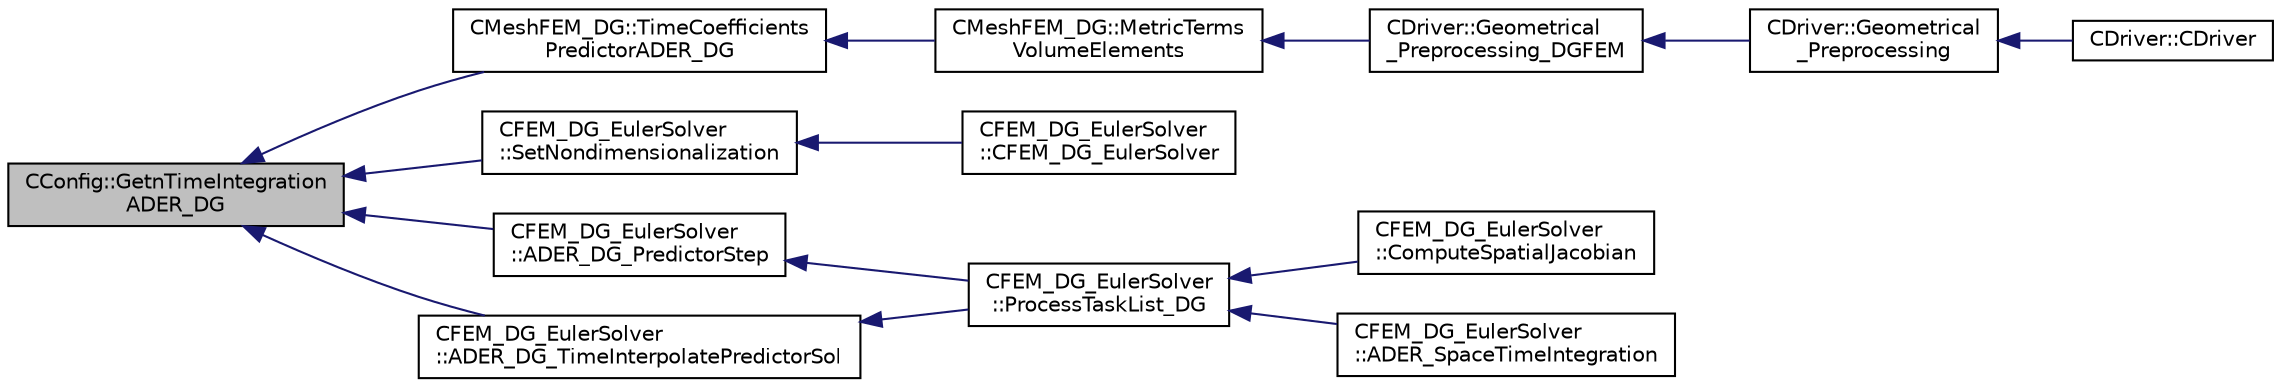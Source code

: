 digraph "CConfig::GetnTimeIntegrationADER_DG"
{
  edge [fontname="Helvetica",fontsize="10",labelfontname="Helvetica",labelfontsize="10"];
  node [fontname="Helvetica",fontsize="10",shape=record];
  rankdir="LR";
  Node9748 [label="CConfig::GetnTimeIntegration\lADER_DG",height=0.2,width=0.4,color="black", fillcolor="grey75", style="filled", fontcolor="black"];
  Node9748 -> Node9749 [dir="back",color="midnightblue",fontsize="10",style="solid",fontname="Helvetica"];
  Node9749 [label="CMeshFEM_DG::TimeCoefficients\lPredictorADER_DG",height=0.2,width=0.4,color="black", fillcolor="white", style="filled",URL="$class_c_mesh_f_e_m___d_g.html#a99d173245492ca71a355d4c40b40b306",tooltip="Function, which computes the time coefficients for the ADER-DG predictor step. "];
  Node9749 -> Node9750 [dir="back",color="midnightblue",fontsize="10",style="solid",fontname="Helvetica"];
  Node9750 [label="CMeshFEM_DG::MetricTerms\lVolumeElements",height=0.2,width=0.4,color="black", fillcolor="white", style="filled",URL="$class_c_mesh_f_e_m___d_g.html#a4f30fa4373463f802c8d6f685c837263",tooltip="Function, which computes the metric terms of the volume elements. "];
  Node9750 -> Node9751 [dir="back",color="midnightblue",fontsize="10",style="solid",fontname="Helvetica"];
  Node9751 [label="CDriver::Geometrical\l_Preprocessing_DGFEM",height=0.2,width=0.4,color="black", fillcolor="white", style="filled",URL="$class_c_driver.html#a2d9ea1c3d957f03fa5e22fa55e3369a6",tooltip="Do the geometrical preprocessing for the DG FEM solver. "];
  Node9751 -> Node9752 [dir="back",color="midnightblue",fontsize="10",style="solid",fontname="Helvetica"];
  Node9752 [label="CDriver::Geometrical\l_Preprocessing",height=0.2,width=0.4,color="black", fillcolor="white", style="filled",URL="$class_c_driver.html#ad3d55fa299acdb779a7772bcee249004",tooltip="Construction of the edge-based data structure and the multigrid structure. "];
  Node9752 -> Node9753 [dir="back",color="midnightblue",fontsize="10",style="solid",fontname="Helvetica"];
  Node9753 [label="CDriver::CDriver",height=0.2,width=0.4,color="black", fillcolor="white", style="filled",URL="$class_c_driver.html#a3fca4a013a6efa9bbb38fe78a86b5f3d",tooltip="Constructor of the class. "];
  Node9748 -> Node9754 [dir="back",color="midnightblue",fontsize="10",style="solid",fontname="Helvetica"];
  Node9754 [label="CFEM_DG_EulerSolver\l::SetNondimensionalization",height=0.2,width=0.4,color="black", fillcolor="white", style="filled",URL="$class_c_f_e_m___d_g___euler_solver.html#a31316dc2fe564329d9bb372961b10a3a",tooltip="Set the fluid solver nondimensionalization. "];
  Node9754 -> Node9755 [dir="back",color="midnightblue",fontsize="10",style="solid",fontname="Helvetica"];
  Node9755 [label="CFEM_DG_EulerSolver\l::CFEM_DG_EulerSolver",height=0.2,width=0.4,color="black", fillcolor="white", style="filled",URL="$class_c_f_e_m___d_g___euler_solver.html#a70d30ef9e7cd7620d54ec73f4b1ed28c"];
  Node9748 -> Node9756 [dir="back",color="midnightblue",fontsize="10",style="solid",fontname="Helvetica"];
  Node9756 [label="CFEM_DG_EulerSolver\l::ADER_DG_PredictorStep",height=0.2,width=0.4,color="black", fillcolor="white", style="filled",URL="$class_c_f_e_m___d_g___euler_solver.html#a53f3bd445632823baa18657a29553842",tooltip="Function, carries out the predictor step of the ADER-DG time integration. "];
  Node9756 -> Node9757 [dir="back",color="midnightblue",fontsize="10",style="solid",fontname="Helvetica"];
  Node9757 [label="CFEM_DG_EulerSolver\l::ProcessTaskList_DG",height=0.2,width=0.4,color="black", fillcolor="white", style="filled",URL="$class_c_f_e_m___d_g___euler_solver.html#a651cad1a94f2024c75a1a8be347e3375",tooltip="Function, which processes the list of tasks to be executed by the DG solver. "];
  Node9757 -> Node9758 [dir="back",color="midnightblue",fontsize="10",style="solid",fontname="Helvetica"];
  Node9758 [label="CFEM_DG_EulerSolver\l::ComputeSpatialJacobian",height=0.2,width=0.4,color="black", fillcolor="white", style="filled",URL="$class_c_f_e_m___d_g___euler_solver.html#ac59d8dae95e3c3cc3ab3feaeb9be4b22",tooltip="Function, which controls the computation of the spatial Jacobian. "];
  Node9757 -> Node9759 [dir="back",color="midnightblue",fontsize="10",style="solid",fontname="Helvetica"];
  Node9759 [label="CFEM_DG_EulerSolver\l::ADER_SpaceTimeIntegration",height=0.2,width=0.4,color="black", fillcolor="white", style="filled",URL="$class_c_f_e_m___d_g___euler_solver.html#a7f0da04d44069701db2228210b91c59e",tooltip="Function, to carry out the space time integration for ADER with time accurate local time stepping..."];
  Node9748 -> Node9760 [dir="back",color="midnightblue",fontsize="10",style="solid",fontname="Helvetica"];
  Node9760 [label="CFEM_DG_EulerSolver\l::ADER_DG_TimeInterpolatePredictorSol",height=0.2,width=0.4,color="black", fillcolor="white", style="filled",URL="$class_c_f_e_m___d_g___euler_solver.html#a541316bc7d1623f16e839578dc9a4aa9",tooltip="Function, which interpolates the predictor solution of ADER-DG to the time value that corresponds to ..."];
  Node9760 -> Node9757 [dir="back",color="midnightblue",fontsize="10",style="solid",fontname="Helvetica"];
}
